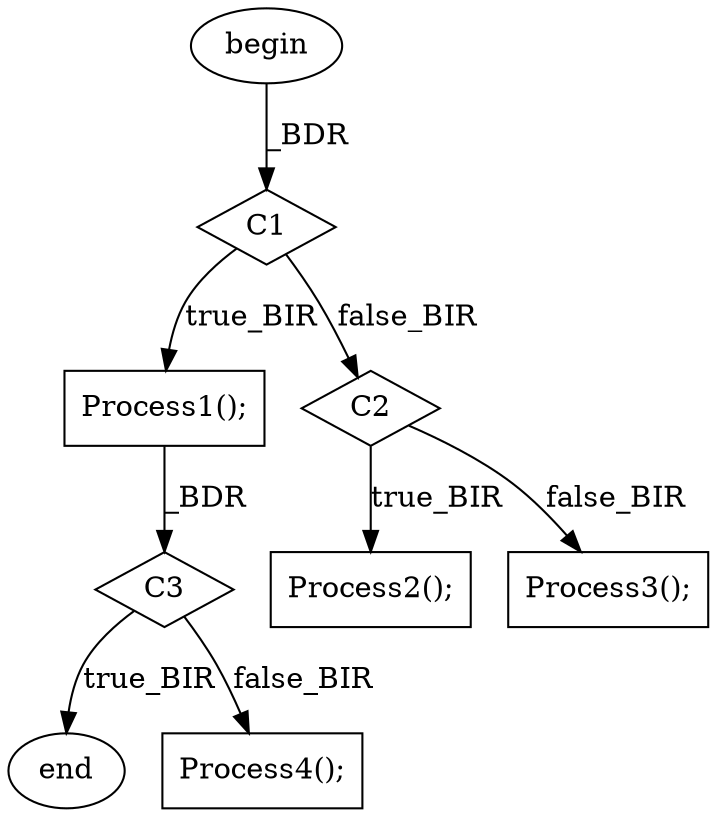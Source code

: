 digraph G{
F0T0[ shape=ellipse, label="begin", style="filled", fillcolor="white"]
F52T183[ shape=diamond, label="C1", style="filled", fillcolor="white"]
F64T74[ shape=box, label="Process1();", style="filled", fillcolor="white"]
F78T128[ shape=diamond, label="C3", style="filled", fillcolor="white"]
F91T97[ shape=ellipse, label="end", style="filled", fillcolor="white"]
F114T124[ shape=box, label="Process4();", style="filled", fillcolor="white"]
F137T183TelseIf[ shape=diamond, label="C2", style="filled", fillcolor="white"]
F148T158[ shape=box, label="Process2();", style="filled", fillcolor="white"]
F171T181[ shape=box, label="Process3();", style="filled", fillcolor="white"]
F0T0 -> F52T183[label="_BDR"]
F64T74 -> F78T128[label="_BDR"]
F52T183 -> F64T74[label="true_BIR"]
F52T183 -> F137T183TelseIf[label="false_BIR"]
F78T128 -> F91T97[label="true_BIR"]
F78T128 -> F114T124[label="false_BIR"]
F137T183TelseIf -> F148T158[label="true_BIR"]
F137T183TelseIf -> F171T181[label="false_BIR"]
}
